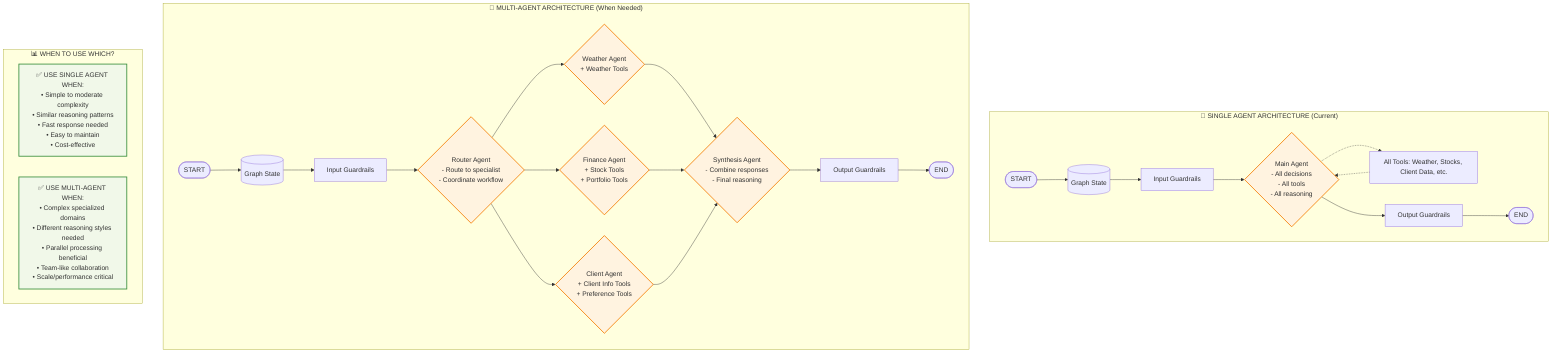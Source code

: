 graph TB
    %% Single Agent Architecture (Current)
    subgraph Single["🔵 SINGLE AGENT ARCHITECTURE (Current)"]
        START1([START])
        State1[(Graph State)]
        Guard1[Input Guardrails]
        Agent1{Main Agent<br/>- All decisions<br/>- All tools<br/>- All reasoning}
        Tools1[All Tools: Weather, Stocks, Client Data, etc.]
        Output1[Output Guardrails]
        END1([END])
        
        START1 --> State1 --> Guard1 --> Agent1
        Agent1 -.-> Tools1 -.-> Agent1
        Agent1 --> Output1 --> END1
    end
    
    %% Multi-Agent Architecture
    subgraph Multi["🔴 MULTI-AGENT ARCHITECTURE (When Needed)"]
        START2([START])
        State2[(Graph State)]
        Guard2[Input Guardrails]
        
        %% Router Agent
        Router{Router Agent<br/>- Route to specialist<br/>- Coordinate workflow}
        
        %% Specialist Agents
        Weather_Agent{Weather Agent<br/>+ Weather Tools}
        Finance_Agent{Finance Agent<br/>+ Stock Tools<br/>+ Portfolio Tools}
        Client_Agent{Client Agent<br/>+ Client Info Tools<br/>+ Preference Tools}
        
        %% Synthesis Agent
        Synthesis_Agent{Synthesis Agent<br/>- Combine responses<br/>- Final reasoning}
        
        Output2[Output Guardrails]
        END2([END])
        
        START2 --> State2 --> Guard2 --> Router
        Router --> Weather_Agent
        Router --> Finance_Agent  
        Router --> Client_Agent
        
        Weather_Agent --> Synthesis_Agent
        Finance_Agent --> Synthesis_Agent
        Client_Agent --> Synthesis_Agent
        
        Synthesis_Agent --> Output2 --> END2
    end
    
    %% Decision Matrix
    subgraph Decision["📊 WHEN TO USE WHICH?"]
        Single_Use["✅ USE SINGLE AGENT WHEN:<br/>• Simple to moderate complexity<br/>• Similar reasoning patterns<br/>• Fast response needed<br/>• Easy to maintain<br/>• Cost-effective"]
        
        Multi_Use["✅ USE MULTI-AGENT WHEN:<br/>• Complex specialized domains<br/>• Different reasoning styles needed<br/>• Parallel processing beneficial<br/>• Team-like collaboration<br/>• Scale/performance critical"]
    end
    
    %% Styling
    classDef singleClass fill:#e3f2fd,stroke:#1976d2,stroke-width:2px
    classDef multiClass fill:#fce4ec,stroke:#c2185b,stroke-width:2px
    classDef agentClass fill:#fff3e0,stroke:#f57c00,stroke-width:2px
    classDef decisionClass fill:#f1f8e9,stroke:#388e3c,stroke-width:2px
    
    class Agent1,Router,Weather_Agent,Finance_Agent,Client_Agent,Synthesis_Agent agentClass
    class Single_Use,Multi_Use decisionClass